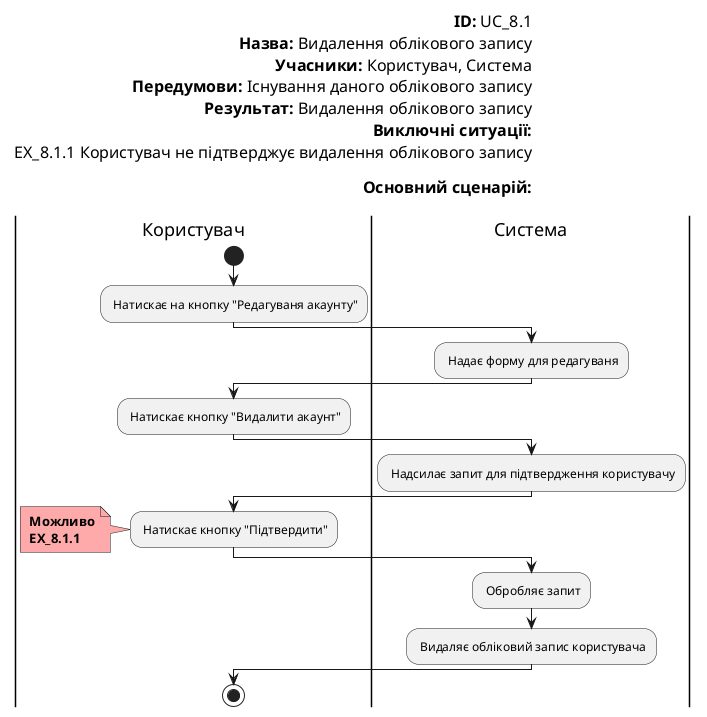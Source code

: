 @startuml

    left header
        <font color=000 size=16><b>ID:</b> UC_8.1
        <font color=000 size=16><b>Назва:</b> Видалення облікового запису
        <font color=000 size=16><b>Учасники:</b> Користувач, Система
        <font color=000 size=16><b>Передумови:</b> Існування даного облікового запису
        <font color=000 size=16><b>Результат:</b> Видалення облікового запису
        <font color=000 size=16><b>Виключні ситуації:</b>
        <font color=000 size=16> EX_8.1.1 Користувач не підтверджує видалення облікового запису

        <font color=000 size=16><b>Основний сценарій:</b>
        
    end header
    
    |Користувач|
        start
        : Натискає на кнопку "Редагуваня акаунту";
    |Система|
        : Надає форму для редагуваня;

    |Користувач|
        : Натискає кнопку "Видалити акаунт";
        
    |Система|
        : Надсилає запит для підтвердження користувачу;
        
    |Користувач|
        : Натискає кнопку "Підтвердити";
        
        note left #ffaaaa
        <b> Можливо
        <b> EX_8.1.1
        end note
        
    |Система|
        : Обробляє запит;
        : Видаляє обліковий запис користувача;
        
    |Користувач|
        stop;
    
@enduml
